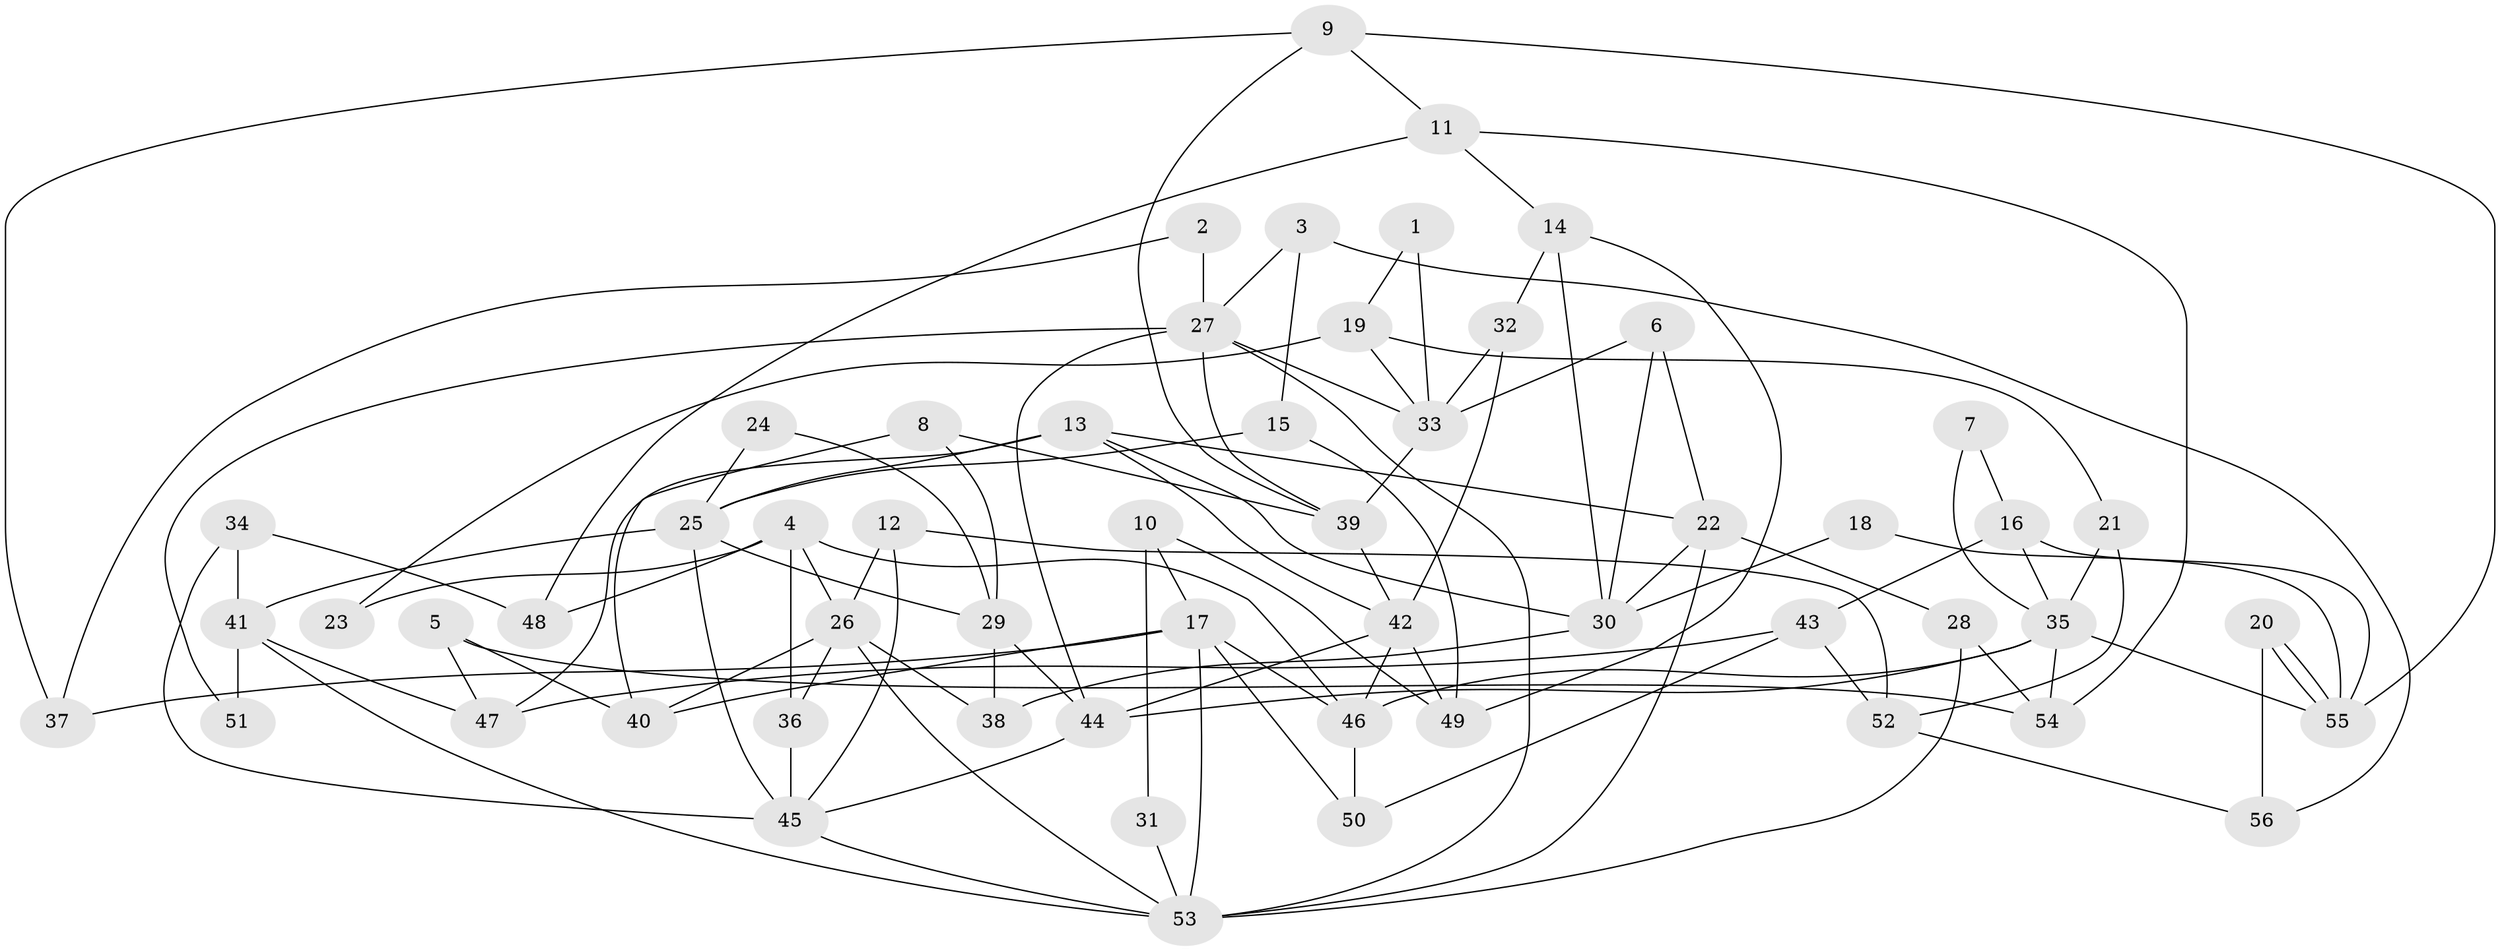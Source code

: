 // Generated by graph-tools (version 1.1) at 2025/26/03/09/25 03:26:11]
// undirected, 56 vertices, 112 edges
graph export_dot {
graph [start="1"]
  node [color=gray90,style=filled];
  1;
  2;
  3;
  4;
  5;
  6;
  7;
  8;
  9;
  10;
  11;
  12;
  13;
  14;
  15;
  16;
  17;
  18;
  19;
  20;
  21;
  22;
  23;
  24;
  25;
  26;
  27;
  28;
  29;
  30;
  31;
  32;
  33;
  34;
  35;
  36;
  37;
  38;
  39;
  40;
  41;
  42;
  43;
  44;
  45;
  46;
  47;
  48;
  49;
  50;
  51;
  52;
  53;
  54;
  55;
  56;
  1 -- 33;
  1 -- 19;
  2 -- 37;
  2 -- 27;
  3 -- 27;
  3 -- 15;
  3 -- 56;
  4 -- 48;
  4 -- 26;
  4 -- 23;
  4 -- 36;
  4 -- 46;
  5 -- 54;
  5 -- 40;
  5 -- 47;
  6 -- 22;
  6 -- 33;
  6 -- 30;
  7 -- 16;
  7 -- 35;
  8 -- 40;
  8 -- 39;
  8 -- 29;
  9 -- 39;
  9 -- 55;
  9 -- 11;
  9 -- 37;
  10 -- 17;
  10 -- 49;
  10 -- 31;
  11 -- 54;
  11 -- 14;
  11 -- 48;
  12 -- 26;
  12 -- 45;
  12 -- 52;
  13 -- 22;
  13 -- 47;
  13 -- 25;
  13 -- 30;
  13 -- 42;
  14 -- 30;
  14 -- 32;
  14 -- 49;
  15 -- 49;
  15 -- 25;
  16 -- 43;
  16 -- 55;
  16 -- 35;
  17 -- 46;
  17 -- 53;
  17 -- 37;
  17 -- 40;
  17 -- 50;
  18 -- 30;
  18 -- 55;
  19 -- 33;
  19 -- 21;
  19 -- 23;
  20 -- 55;
  20 -- 55;
  20 -- 56;
  21 -- 52;
  21 -- 35;
  22 -- 53;
  22 -- 30;
  22 -- 28;
  24 -- 25;
  24 -- 29;
  25 -- 29;
  25 -- 41;
  25 -- 45;
  26 -- 53;
  26 -- 36;
  26 -- 38;
  26 -- 40;
  27 -- 33;
  27 -- 44;
  27 -- 39;
  27 -- 51;
  27 -- 53;
  28 -- 53;
  28 -- 54;
  29 -- 38;
  29 -- 44;
  30 -- 38;
  31 -- 53;
  32 -- 42;
  32 -- 33;
  33 -- 39;
  34 -- 45;
  34 -- 41;
  34 -- 48;
  35 -- 46;
  35 -- 44;
  35 -- 54;
  35 -- 55;
  36 -- 45;
  39 -- 42;
  41 -- 53;
  41 -- 47;
  41 -- 51;
  42 -- 44;
  42 -- 46;
  42 -- 49;
  43 -- 50;
  43 -- 47;
  43 -- 52;
  44 -- 45;
  45 -- 53;
  46 -- 50;
  52 -- 56;
}

